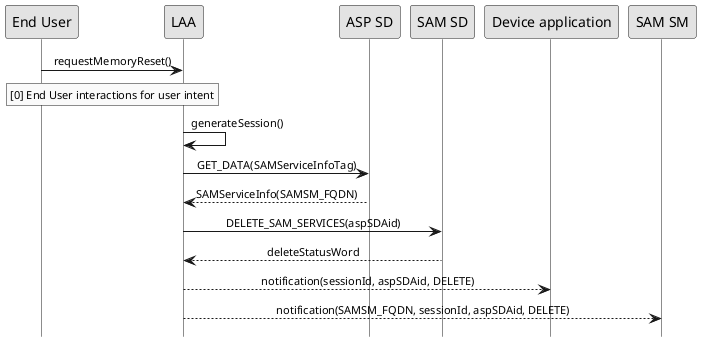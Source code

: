 
@startuml
 
hide footbox
skinparam sequenceMessageAlign center
skinparam sequenceArrowFontSize 11
skinparam noteFontSize 11
skinparam monochrome true
skinparam lifelinestrategy solid
 
"End User" -> "LAA" : requestMemoryReset()

 
rnote over "LAA", "End User"
     [0] End User interactions for user intent
end rnote

LAA -> LAA : generateSession()

LAA -> "ASP SD" : GET_DATA(SAMServiceInfoTag)
"ASP SD" --> LAA : SAMServiceInfo(SAMSM_FQDN)  

"LAA" -> "SAM SD" : DELETE_SAM_SERVICES(aspSDAid) 
"SAM SD" --> LAA : deleteStatusWord

 
LAA --> "Device application" : notification(sessionId, aspSDAid, DELETE)
 
LAA --> "SAM SM" : notification(SAMSM_FQDN, sessionId, aspSDAid, DELETE)
@enduml
